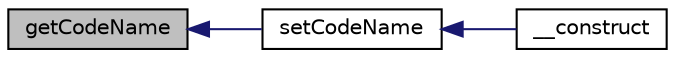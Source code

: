 digraph "getCodeName"
{
  edge [fontname="Helvetica",fontsize="10",labelfontname="Helvetica",labelfontsize="10"];
  node [fontname="Helvetica",fontsize="10",shape=record];
  rankdir="LR";
  Node222 [label="getCodeName",height=0.2,width=0.4,color="black", fillcolor="grey75", style="filled", fontcolor="black"];
  Node222 -> Node223 [dir="back",color="midnightblue",fontsize="10",style="solid",fontname="Helvetica"];
  Node223 [label="setCodeName",height=0.2,width=0.4,color="black", fillcolor="white", style="filled",URL="$class_p_h_p_excel___worksheet.html#addc3b51bdbcad4fb6f979aa442870138"];
  Node223 -> Node224 [dir="back",color="midnightblue",fontsize="10",style="solid",fontname="Helvetica"];
  Node224 [label="__construct",height=0.2,width=0.4,color="black", fillcolor="white", style="filled",URL="$class_p_h_p_excel___worksheet.html#aaa48e2ffa7f73575c9e3381337434316"];
}

